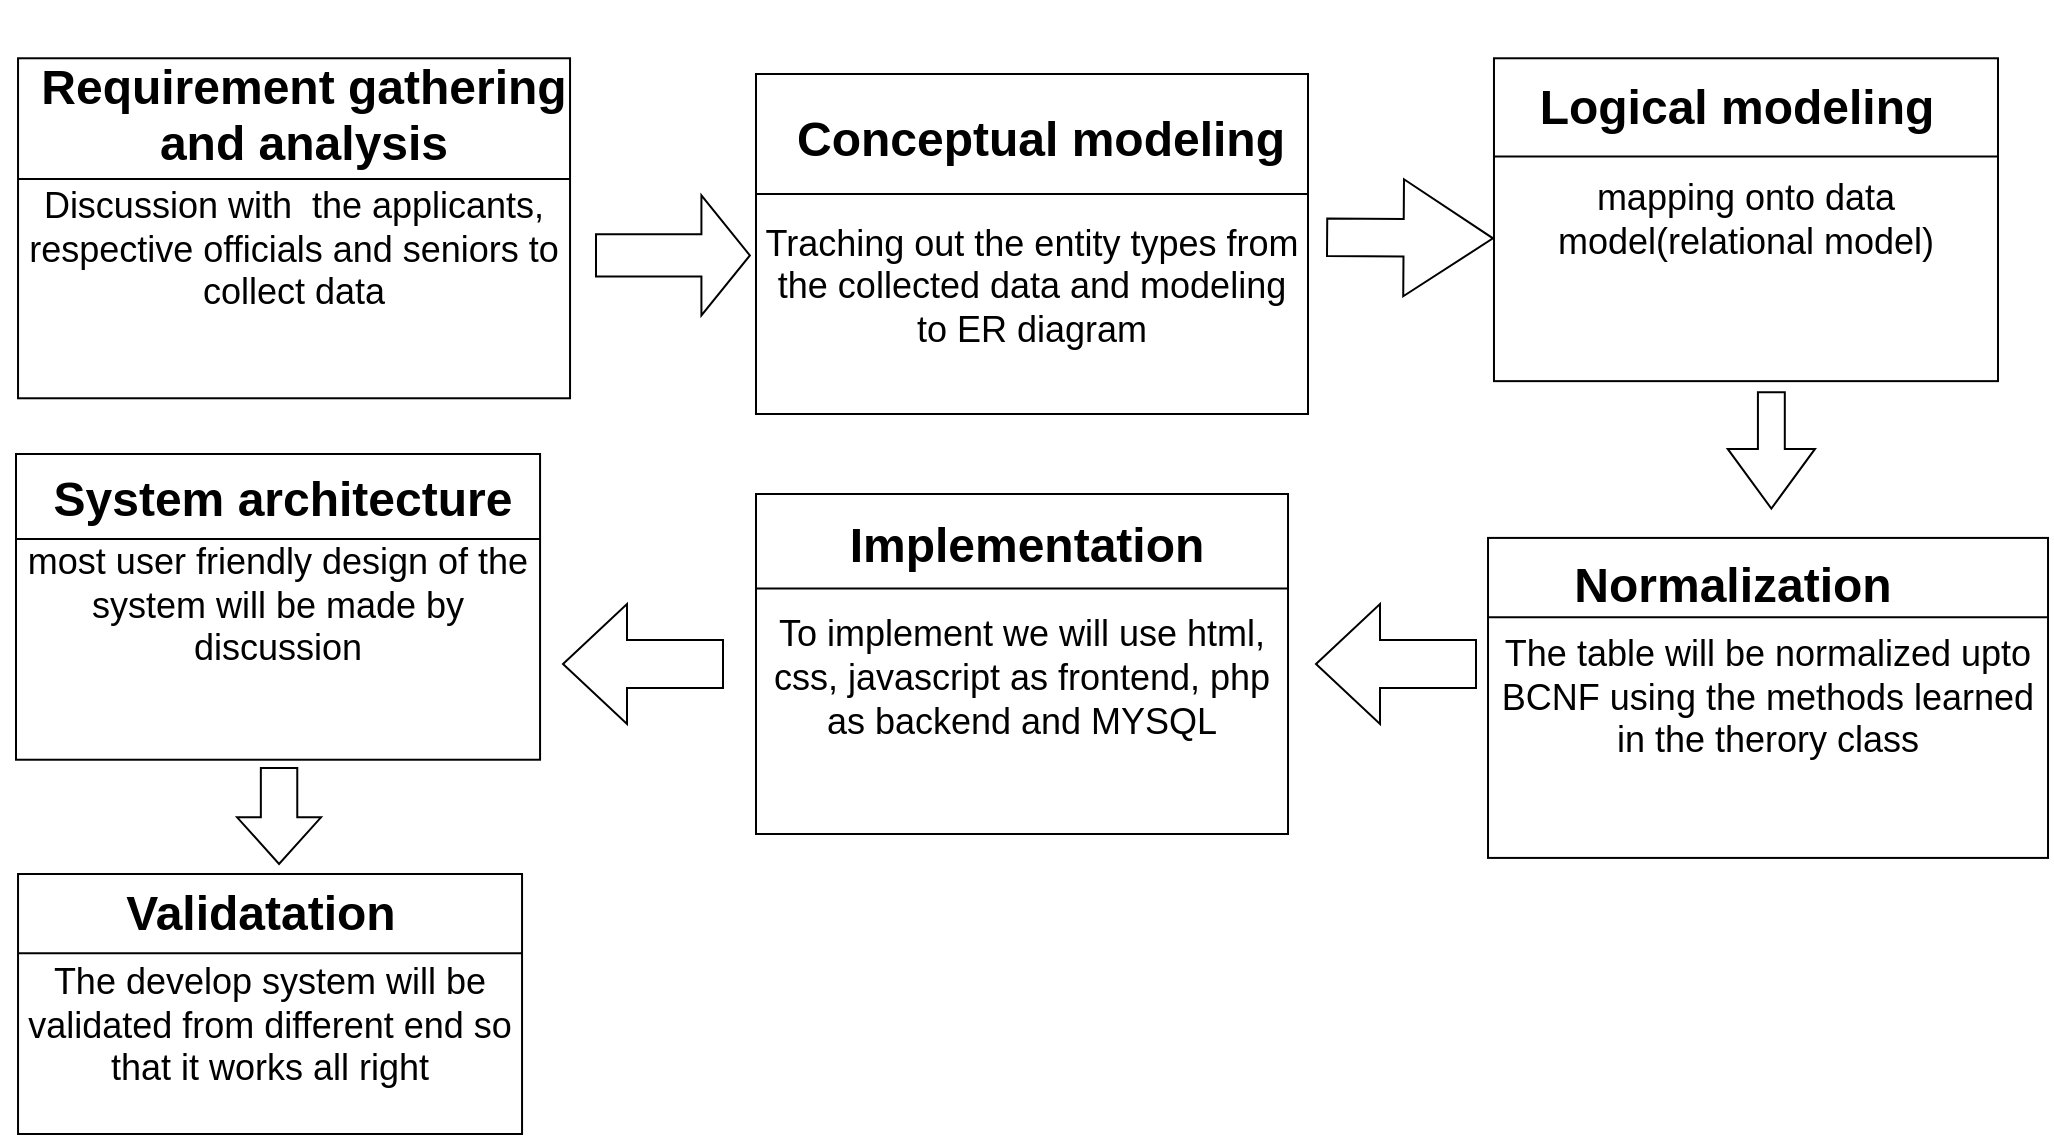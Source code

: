 <mxfile version="24.0.2" type="github">
  <diagram name="Page-1" id="6133507b-19e7-1e82-6fc7-422aa6c4b21f">
    <mxGraphModel dx="1615" dy="1984" grid="1" gridSize="10" guides="1" tooltips="1" connect="1" arrows="1" fold="1" page="1" pageScale="1" pageWidth="827" pageHeight="1169" background="none" math="0" shadow="0">
      <root>
        <mxCell id="0" />
        <mxCell id="1" parent="0" />
        <mxCell id="rs37JlSzHr2OIslSD41R-59" value="" style="group" vertex="1" connectable="0" parent="1">
          <mxGeometry x="61.02" y="-17.86" width="285.86" height="170" as="geometry" />
        </mxCell>
        <mxCell id="rs37JlSzHr2OIslSD41R-54" value="" style="group" vertex="1" connectable="0" parent="rs37JlSzHr2OIslSD41R-59">
          <mxGeometry width="285.86" height="170" as="geometry" />
        </mxCell>
        <mxCell id="rs37JlSzHr2OIslSD41R-7" value="&lt;div&gt;&lt;font style=&quot;background-color: initial; font-size: 18px; font-family: arial;&quot; face=&quot;arial&quot; data-font-src=&quot;https://fonts.googleapis.com/css?family=arial&quot;&gt;&lt;br&gt;&lt;/font&gt;&lt;/div&gt;&lt;div&gt;&lt;font style=&quot;background-color: initial; font-size: 18px; font-family: arial;&quot; face=&quot;arial&quot; data-font-src=&quot;https://fonts.googleapis.com/css?family=arial&quot;&gt;D&lt;/font&gt;&lt;font style=&quot;background-color: initial; font-size: 18px; font-family: arial;&quot; data-font-src=&quot;https://fonts.googleapis.com/css?family=arial&quot; face=&quot;arial&quot;&gt;iscussion with&amp;nbsp; the applicants, respective officials and seniors to collect data&lt;/font&gt;&lt;br&gt;&lt;/div&gt;" style="whiteSpace=wrap;html=1;" vertex="1" parent="rs37JlSzHr2OIslSD41R-54">
          <mxGeometry width="276" height="170" as="geometry" />
        </mxCell>
        <mxCell id="rs37JlSzHr2OIslSD41R-8" value="&lt;font face=&quot;arial&quot;&gt;&lt;font style=&quot;font-size: 24px;&quot;&gt;&lt;br&gt;&lt;span style=&quot;color: black; font-weight: bold;&quot;&gt;Requirement gathering and analysis&lt;/span&gt;&lt;br&gt;&lt;br&gt;&lt;/font&gt;&lt;br&gt;&lt;/font&gt;" style="text;strokeColor=none;align=center;fillColor=none;html=1;verticalAlign=middle;whiteSpace=wrap;rounded=0;" vertex="1" parent="rs37JlSzHr2OIslSD41R-54">
          <mxGeometry x="1.421e-14" y="18.89" width="285.86" height="34.493" as="geometry" />
        </mxCell>
        <mxCell id="rs37JlSzHr2OIslSD41R-44" value="" style="endArrow=none;html=1;rounded=0;exitX=1;exitY=0.5;exitDx=0;exitDy=0;entryX=0;entryY=0.5;entryDx=0;entryDy=0;" edge="1" parent="rs37JlSzHr2OIslSD41R-59">
          <mxGeometry width="50" height="50" relative="1" as="geometry">
            <mxPoint x="276" y="60.366" as="sourcePoint" />
            <mxPoint y="60.366" as="targetPoint" />
            <Array as="points">
              <mxPoint x="147.857" y="60.366" />
            </Array>
          </mxGeometry>
        </mxCell>
        <mxCell id="rs37JlSzHr2OIslSD41R-60" value="" style="group" vertex="1" connectable="0" parent="1">
          <mxGeometry x="430" y="-10" width="285.86" height="197.14" as="geometry" />
        </mxCell>
        <mxCell id="rs37JlSzHr2OIslSD41R-61" value="" style="group" vertex="1" connectable="0" parent="rs37JlSzHr2OIslSD41R-60">
          <mxGeometry width="285.86" height="197.14" as="geometry" />
        </mxCell>
        <mxCell id="rs37JlSzHr2OIslSD41R-62" value="&lt;div&gt;&lt;font style=&quot;font-size: 18px;&quot; data-font-src=&quot;https://fonts.googleapis.com/css?family=arial&quot; face=&quot;arial&quot;&gt;&lt;br&gt;&lt;/font&gt;&lt;/div&gt;&lt;font style=&quot;font-size: 18px;&quot; data-font-src=&quot;https://fonts.googleapis.com/css?family=arial&quot; face=&quot;arial&quot;&gt;&lt;div&gt;&lt;font style=&quot;font-size: 18px;&quot; data-font-src=&quot;https://fonts.googleapis.com/css?family=arial&quot; face=&quot;arial&quot;&gt;&lt;br&gt;&lt;/font&gt;&lt;/div&gt;Traching out the entity types from the collected data and modeling to ER diagram&lt;/font&gt;" style="whiteSpace=wrap;html=1;" vertex="1" parent="rs37JlSzHr2OIslSD41R-61">
          <mxGeometry width="276" height="170" as="geometry" />
        </mxCell>
        <mxCell id="rs37JlSzHr2OIslSD41R-92" value="&lt;font style=&quot;font-size: 24px;&quot; face=&quot;arial&quot;&gt;&lt;b&gt;Conceptual modeling&lt;/b&gt;&lt;/font&gt;" style="text;strokeColor=none;align=center;fillColor=none;html=1;verticalAlign=middle;whiteSpace=wrap;rounded=0;" vertex="1" parent="rs37JlSzHr2OIslSD41R-61">
          <mxGeometry x="12.427" y="16.999" width="261.01" height="32.754" as="geometry" />
        </mxCell>
        <mxCell id="rs37JlSzHr2OIslSD41R-64" value="" style="endArrow=none;html=1;rounded=0;exitX=1;exitY=0.5;exitDx=0;exitDy=0;entryX=0;entryY=0.5;entryDx=0;entryDy=0;" edge="1" parent="rs37JlSzHr2OIslSD41R-61">
          <mxGeometry width="50" height="50" relative="1" as="geometry">
            <mxPoint x="276" y="60.003" as="sourcePoint" />
            <mxPoint y="60.003" as="targetPoint" />
            <Array as="points">
              <mxPoint x="147.857" y="60.003" />
              <mxPoint x="70" y="60" />
            </Array>
          </mxGeometry>
        </mxCell>
        <mxCell id="rs37JlSzHr2OIslSD41R-66" value="" style="group" vertex="1" connectable="0" parent="1">
          <mxGeometry x="798.99" y="-17.86" width="261.01" height="161.43" as="geometry" />
        </mxCell>
        <mxCell id="rs37JlSzHr2OIslSD41R-67" value="&lt;div&gt;&lt;span style=&quot;font-size: 18px; font-family: arial; background-color: initial;&quot;&gt;mapping onto data model(relational model)&lt;/span&gt;&lt;br&gt;&lt;/div&gt;" style="whiteSpace=wrap;html=1;" vertex="1" parent="rs37JlSzHr2OIslSD41R-66">
          <mxGeometry width="252.007" height="161.43" as="geometry" />
        </mxCell>
        <mxCell id="rs37JlSzHr2OIslSD41R-68" value="&lt;font style=&quot;font-size: 24px;&quot; face=&quot;arial&quot;&gt;&lt;b&gt;Logical modeling&lt;/b&gt;&lt;/font&gt;" style="text;strokeColor=none;align=center;fillColor=none;html=1;verticalAlign=middle;whiteSpace=wrap;rounded=0;" vertex="1" parent="rs37JlSzHr2OIslSD41R-66">
          <mxGeometry x="-9.003" y="8.189" width="261.01" height="32.754" as="geometry" />
        </mxCell>
        <mxCell id="rs37JlSzHr2OIslSD41R-69" value="" style="endArrow=none;html=1;rounded=0;exitX=1;exitY=0.5;exitDx=0;exitDy=0;entryX=0;entryY=0.5;entryDx=0;entryDy=0;" edge="1" parent="rs37JlSzHr2OIslSD41R-66">
          <mxGeometry width="50" height="50" relative="1" as="geometry">
            <mxPoint x="252.007" y="49.134" as="sourcePoint" />
            <mxPoint y="49.134" as="targetPoint" />
            <Array as="points">
              <mxPoint x="135.004" y="49.134" />
            </Array>
          </mxGeometry>
        </mxCell>
        <mxCell id="rs37JlSzHr2OIslSD41R-80" value="" style="group" vertex="1" connectable="0" parent="1">
          <mxGeometry x="430" y="200" width="266.01" height="170" as="geometry" />
        </mxCell>
        <mxCell id="rs37JlSzHr2OIslSD41R-81" value="&lt;div&gt;&lt;br&gt;&lt;/div&gt;&lt;div&gt;&lt;font face=&quot;arial&quot;&gt;&lt;span style=&quot;font-size: 18px;&quot;&gt;To implement we will use html, css, javascript as frontend, php as backend and MYSQL&lt;/span&gt;&lt;/font&gt;&lt;/div&gt;" style="whiteSpace=wrap;html=1;" vertex="1" parent="rs37JlSzHr2OIslSD41R-80">
          <mxGeometry width="266.01" height="170" as="geometry" />
        </mxCell>
        <mxCell id="rs37JlSzHr2OIslSD41R-87" value="" style="endArrow=none;html=1;rounded=0;exitX=1;exitY=0.5;exitDx=0;exitDy=0;" edge="1" parent="rs37JlSzHr2OIslSD41R-80">
          <mxGeometry width="50" height="50" relative="1" as="geometry">
            <mxPoint x="266" y="47.225" as="sourcePoint" />
            <mxPoint y="47.222" as="targetPoint" />
            <Array as="points">
              <mxPoint x="137.857" y="47.225" />
            </Array>
          </mxGeometry>
        </mxCell>
        <mxCell id="rs37JlSzHr2OIslSD41R-82" value="&lt;font face=&quot;arial&quot;&gt;&lt;span style=&quot;font-size: 24px;&quot;&gt;&lt;b&gt;Implementation&lt;/b&gt;&lt;/span&gt;&lt;/font&gt;" style="text;strokeColor=none;align=center;fillColor=none;html=1;verticalAlign=middle;whiteSpace=wrap;rounded=0;" vertex="1" parent="rs37JlSzHr2OIslSD41R-80">
          <mxGeometry x="4.997" y="9.444" width="261.01" height="32.678" as="geometry" />
        </mxCell>
        <mxCell id="rs37JlSzHr2OIslSD41R-95" value="" style="group" vertex="1" connectable="0" parent="1">
          <mxGeometry x="60.0" y="180" width="262.03" height="152.86" as="geometry" />
        </mxCell>
        <mxCell id="rs37JlSzHr2OIslSD41R-96" value="&lt;font style=&quot;font-size: 18px;&quot; data-font-src=&quot;https://fonts.googleapis.com/css?family=arial&quot; face=&quot;arial&quot;&gt;most user friendly design of the system will be made by discussion&lt;/font&gt;" style="whiteSpace=wrap;html=1;" vertex="1" parent="rs37JlSzHr2OIslSD41R-95">
          <mxGeometry width="262.03" height="152.86" as="geometry" />
        </mxCell>
        <mxCell id="rs37JlSzHr2OIslSD41R-97" value="" style="endArrow=none;html=1;rounded=0;exitX=1;exitY=0.5;exitDx=0;exitDy=0;" edge="1" parent="rs37JlSzHr2OIslSD41R-95">
          <mxGeometry width="50" height="50" relative="1" as="geometry">
            <mxPoint x="262.02" y="42.464" as="sourcePoint" />
            <mxPoint y="42.461" as="targetPoint" />
            <Array as="points">
              <mxPoint x="135.795" y="42.464" />
            </Array>
          </mxGeometry>
        </mxCell>
        <mxCell id="rs37JlSzHr2OIslSD41R-98" value="&lt;font face=&quot;arial&quot;&gt;&lt;span style=&quot;font-size: 24px;&quot;&gt;&lt;b&gt;System architecture&lt;/b&gt;&lt;/span&gt;&lt;/font&gt;" style="text;strokeColor=none;align=center;fillColor=none;html=1;verticalAlign=middle;whiteSpace=wrap;rounded=0;" vertex="1" parent="rs37JlSzHr2OIslSD41R-95">
          <mxGeometry x="4.922" y="8.492" width="257.105" height="29.383" as="geometry" />
        </mxCell>
        <mxCell id="rs37JlSzHr2OIslSD41R-99" value="" style="group" vertex="1" connectable="0" parent="1">
          <mxGeometry x="776.01" y="221.96" width="280" height="160" as="geometry" />
        </mxCell>
        <mxCell id="rs37JlSzHr2OIslSD41R-100" value="&lt;font style=&quot;font-size: 18px;&quot; data-font-src=&quot;https://fonts.googleapis.com/css?family=arial&quot; face=&quot;arial&quot;&gt;The table will be normalized upto BCNF using the methods learned in the therory class&lt;/font&gt;" style="whiteSpace=wrap;html=1;" vertex="1" parent="rs37JlSzHr2OIslSD41R-99">
          <mxGeometry x="20" width="280" height="160" as="geometry" />
        </mxCell>
        <mxCell id="rs37JlSzHr2OIslSD41R-101" value="" style="endArrow=none;html=1;rounded=0;exitX=1;exitY=0.5;exitDx=0;exitDy=0;" edge="1" parent="rs37JlSzHr2OIslSD41R-99">
          <mxGeometry width="50" height="50" relative="1" as="geometry">
            <mxPoint x="299.999" y="39.647" as="sourcePoint" />
            <mxPoint x="20.01" y="39.644" as="targetPoint" />
            <Array as="points">
              <mxPoint x="165.117" y="39.647" />
            </Array>
          </mxGeometry>
        </mxCell>
        <mxCell id="rs37JlSzHr2OIslSD41R-102" value="&lt;font face=&quot;arial&quot;&gt;&lt;span style=&quot;font-size: 24px;&quot;&gt;&lt;b&gt;Normalization&lt;/b&gt;&lt;/span&gt;&lt;/font&gt;" style="text;strokeColor=none;align=center;fillColor=none;html=1;verticalAlign=middle;whiteSpace=wrap;rounded=0;" vertex="1" parent="rs37JlSzHr2OIslSD41R-99">
          <mxGeometry x="5.26" y="8.889" width="274.737" height="30.756" as="geometry" />
        </mxCell>
        <mxCell id="rs37JlSzHr2OIslSD41R-103" value="" style="group" vertex="1" connectable="0" parent="1">
          <mxGeometry x="61.02" y="390" width="261.01" height="130" as="geometry" />
        </mxCell>
        <mxCell id="rs37JlSzHr2OIslSD41R-104" value="&lt;div&gt;&lt;font face=&quot;arial&quot;&gt;&lt;span style=&quot;font-size: 18px;&quot;&gt;&lt;br&gt;&lt;/span&gt;&lt;/font&gt;&lt;/div&gt;&lt;div&gt;&lt;font face=&quot;arial&quot;&gt;&lt;span style=&quot;font-size: 18px;&quot;&gt;The develop system will be validated from different end so that it works all right&lt;/span&gt;&lt;/font&gt;&lt;/div&gt;" style="whiteSpace=wrap;html=1;" vertex="1" parent="rs37JlSzHr2OIslSD41R-103">
          <mxGeometry width="252.007" height="130" as="geometry" />
        </mxCell>
        <mxCell id="rs37JlSzHr2OIslSD41R-105" value="&lt;font face=&quot;arial&quot;&gt;&lt;span style=&quot;font-size: 24px;&quot;&gt;&lt;b&gt;Validatation&lt;/b&gt;&lt;/span&gt;&lt;/font&gt;" style="text;strokeColor=none;align=center;fillColor=none;html=1;verticalAlign=middle;whiteSpace=wrap;rounded=0;" vertex="1" parent="rs37JlSzHr2OIslSD41R-103">
          <mxGeometry x="-9.003" y="6.594" width="261.01" height="26.377" as="geometry" />
        </mxCell>
        <mxCell id="rs37JlSzHr2OIslSD41R-106" value="" style="endArrow=none;html=1;rounded=0;exitX=1;exitY=0.5;exitDx=0;exitDy=0;entryX=0;entryY=0.5;entryDx=0;entryDy=0;" edge="1" parent="rs37JlSzHr2OIslSD41R-103">
          <mxGeometry width="50" height="50" relative="1" as="geometry">
            <mxPoint x="252.007" y="39.568" as="sourcePoint" />
            <mxPoint y="39.568" as="targetPoint" />
            <Array as="points">
              <mxPoint x="135.004" y="39.568" />
            </Array>
          </mxGeometry>
        </mxCell>
        <mxCell id="rs37JlSzHr2OIslSD41R-128" value="" style="shape=flexArrow;endArrow=classic;html=1;rounded=0;endWidth=38.75;endSize=14.562;width=18.75;" edge="1" parent="1">
          <mxGeometry width="50" height="50" relative="1" as="geometry">
            <mxPoint x="715.06" y="71.639" as="sourcePoint" />
            <mxPoint x="798.99" y="72.18" as="targetPoint" />
          </mxGeometry>
        </mxCell>
        <mxCell id="rs37JlSzHr2OIslSD41R-129" value="" style="shape=singleArrow;whiteSpace=wrap;html=1;arrowWidth=0.352;arrowSize=0.315;" vertex="1" parent="1">
          <mxGeometry x="350" y="50.71" width="76.95" height="60" as="geometry" />
        </mxCell>
        <mxCell id="rs37JlSzHr2OIslSD41R-130" value="" style="shape=singleArrow;whiteSpace=wrap;html=1;arrowWidth=0.4;arrowSize=0.4;rotation=-180;" vertex="1" parent="1">
          <mxGeometry x="333.5" y="255" width="80" height="60" as="geometry" />
        </mxCell>
        <mxCell id="rs37JlSzHr2OIslSD41R-131" value="" style="shape=singleArrow;whiteSpace=wrap;html=1;arrowWidth=0.4;arrowSize=0.4;rotation=-180;" vertex="1" parent="1">
          <mxGeometry x="710" y="255" width="80" height="60" as="geometry" />
        </mxCell>
        <mxCell id="rs37JlSzHr2OIslSD41R-136" value="" style="shape=singleArrow;whiteSpace=wrap;html=1;arrowWidth=0.434;arrowSize=0.486;rotation=90;" vertex="1" parent="1">
          <mxGeometry x="167.55" y="340" width="47.96" height="41.96" as="geometry" />
        </mxCell>
        <mxCell id="rs37JlSzHr2OIslSD41R-145" value="" style="shape=singleArrow;whiteSpace=wrap;html=1;arrowWidth=0.308;arrowSize=0.512;rotation=90;" vertex="1" parent="1">
          <mxGeometry x="908.59" y="156.36" width="58.18" height="43.64" as="geometry" />
        </mxCell>
      </root>
    </mxGraphModel>
  </diagram>
</mxfile>

